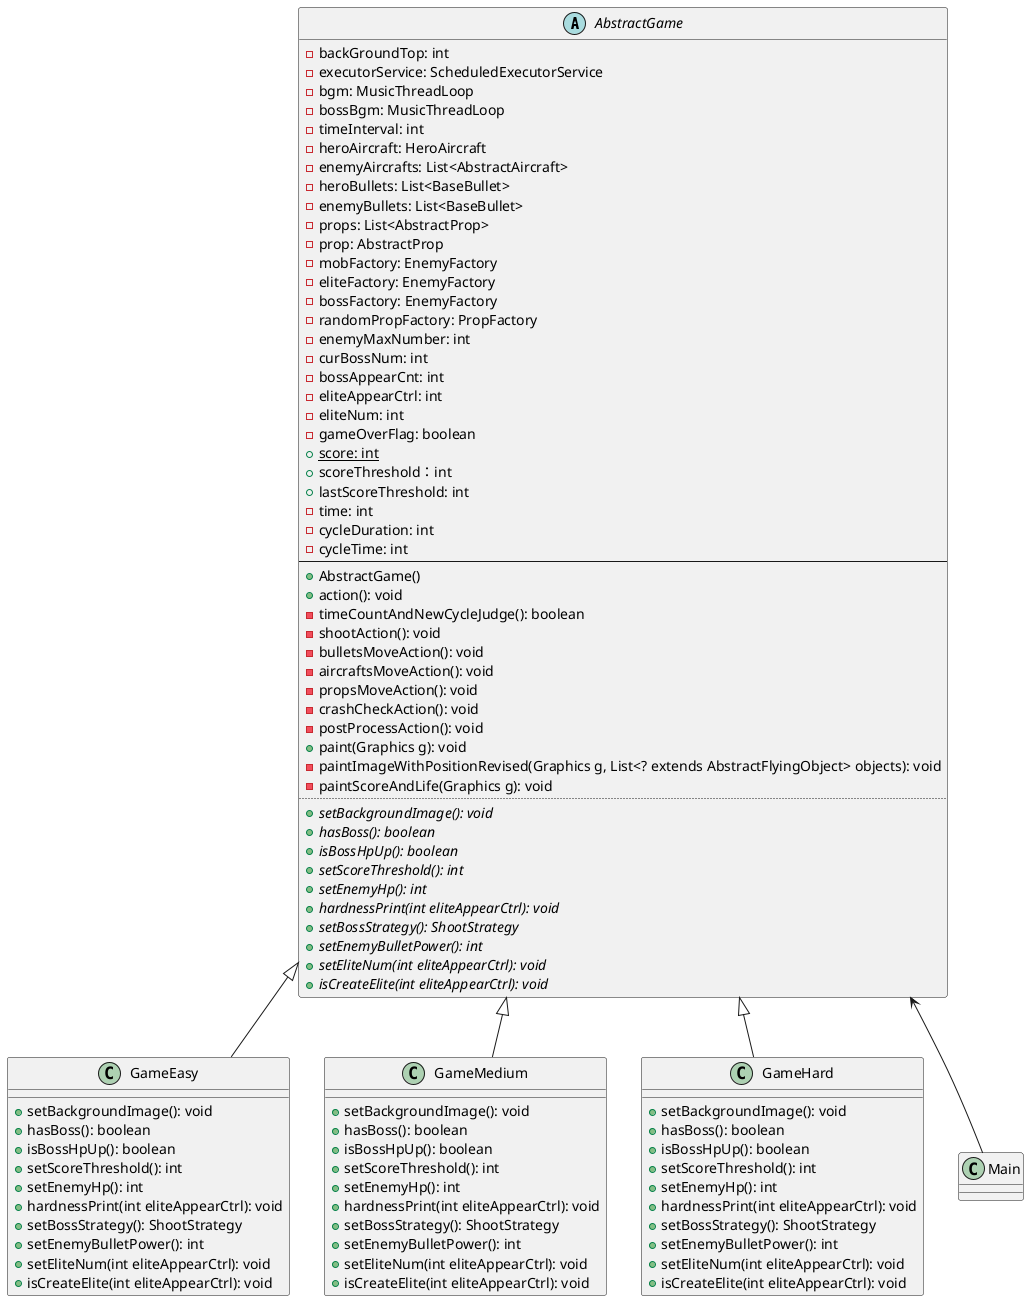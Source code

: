 @startuml
'https://plantuml.com/class-diagram

abstract AbstractGame{
- backGroundTop: int
- executorService: ScheduledExecutorService
- bgm: MusicThreadLoop
- bossBgm: MusicThreadLoop
- timeInterval: int
- heroAircraft: HeroAircraft
- enemyAircrafts: List<AbstractAircraft>
- heroBullets: List<BaseBullet>
- enemyBullets: List<BaseBullet>
- props: List<AbstractProp>
- prop: AbstractProp
- mobFactory: EnemyFactory
- eliteFactory: EnemyFactory
- bossFactory: EnemyFactory
- randomPropFactory: PropFactory
- enemyMaxNumber: int
- curBossNum: int
- bossAppearCnt: int
- eliteAppearCtrl: int
- eliteNum: int
- gameOverFlag: boolean
+ {static}score: int
+ scoreThreshold：int
+ lastScoreThreshold: int
- time: int
- cycleDuration: int
- cycleTime: int
--
+ AbstractGame()
+ action(): void
- timeCountAndNewCycleJudge(): boolean
- shootAction(): void
- bulletsMoveAction(): void
- aircraftsMoveAction(): void
- propsMoveAction(): void
- crashCheckAction(): void
- postProcessAction(): void
+ paint(Graphics g): void
- paintImageWithPositionRevised(Graphics g, List<? extends AbstractFlyingObject> objects): void
- paintScoreAndLife(Graphics g): void
..
+ {abstract}setBackgroundImage(): void
+ {abstract}hasBoss(): boolean
+ {abstract}isBossHpUp(): boolean
+ {abstract}setScoreThreshold(): int
+ {abstract}setEnemyHp(): int
+ {abstract}hardnessPrint(int eliteAppearCtrl): void
+ {abstract}setBossStrategy(): ShootStrategy
+ {abstract}setEnemyBulletPower(): int
+ {abstract}setEliteNum(int eliteAppearCtrl): void
+ {abstract}isCreateElite(int eliteAppearCtrl): void
}

class GameEasy{
+ setBackgroundImage(): void
+ hasBoss(): boolean
+ isBossHpUp(): boolean
+ setScoreThreshold(): int
+ setEnemyHp(): int
+ hardnessPrint(int eliteAppearCtrl): void
+ setBossStrategy(): ShootStrategy
+ setEnemyBulletPower(): int
+ setEliteNum(int eliteAppearCtrl): void
+ isCreateElite(int eliteAppearCtrl): void
}
class GameMedium{
+ setBackgroundImage(): void
+ hasBoss(): boolean
+ isBossHpUp(): boolean
+ setScoreThreshold(): int
+ setEnemyHp(): int
+ hardnessPrint(int eliteAppearCtrl): void
+ setBossStrategy(): ShootStrategy
+ setEnemyBulletPower(): int
+ setEliteNum(int eliteAppearCtrl): void
+ isCreateElite(int eliteAppearCtrl): void
}
class GameHard{
+ setBackgroundImage(): void
+ hasBoss(): boolean
+ isBossHpUp(): boolean
+ setScoreThreshold(): int
+ setEnemyHp(): int
+ hardnessPrint(int eliteAppearCtrl): void
+ setBossStrategy(): ShootStrategy
+ setEnemyBulletPower(): int
+ setEliteNum(int eliteAppearCtrl): void
+ isCreateElite(int eliteAppearCtrl): void
}


AbstractGame <|-- GameEasy
AbstractGame <|-- GameMedium
AbstractGame <|-- GameHard

AbstractGame <-- Main
@enduml